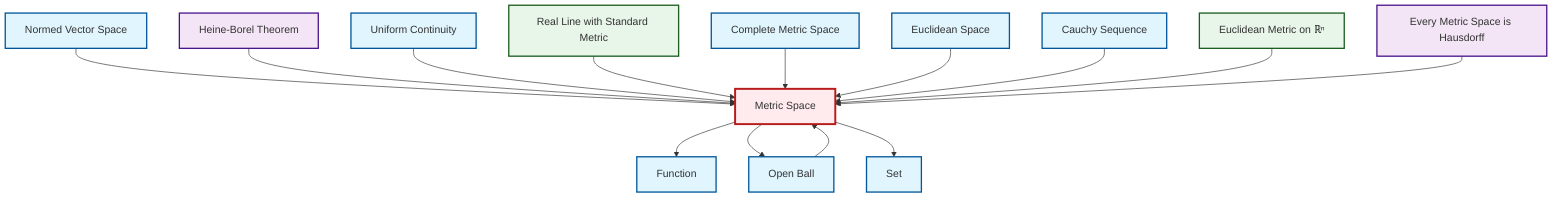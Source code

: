 graph TD
    classDef definition fill:#e1f5fe,stroke:#01579b,stroke-width:2px
    classDef theorem fill:#f3e5f5,stroke:#4a148c,stroke-width:2px
    classDef axiom fill:#fff3e0,stroke:#e65100,stroke-width:2px
    classDef example fill:#e8f5e9,stroke:#1b5e20,stroke-width:2px
    classDef current fill:#ffebee,stroke:#b71c1c,stroke-width:3px
    def-uniform-continuity["Uniform Continuity"]:::definition
    def-euclidean-space["Euclidean Space"]:::definition
    def-metric-space["Metric Space"]:::definition
    ex-euclidean-metric["Euclidean Metric on ℝⁿ"]:::example
    def-function["Function"]:::definition
    def-cauchy-sequence["Cauchy Sequence"]:::definition
    def-normed-vector-space["Normed Vector Space"]:::definition
    def-set["Set"]:::definition
    def-open-ball["Open Ball"]:::definition
    thm-metric-hausdorff["Every Metric Space is Hausdorff"]:::theorem
    thm-heine-borel["Heine-Borel Theorem"]:::theorem
    def-complete-metric-space["Complete Metric Space"]:::definition
    ex-real-line-metric["Real Line with Standard Metric"]:::example
    def-normed-vector-space --> def-metric-space
    thm-heine-borel --> def-metric-space
    def-uniform-continuity --> def-metric-space
    def-open-ball --> def-metric-space
    def-metric-space --> def-function
    ex-real-line-metric --> def-metric-space
    def-complete-metric-space --> def-metric-space
    def-metric-space --> def-open-ball
    def-euclidean-space --> def-metric-space
    def-cauchy-sequence --> def-metric-space
    ex-euclidean-metric --> def-metric-space
    def-metric-space --> def-set
    thm-metric-hausdorff --> def-metric-space
    class def-metric-space current